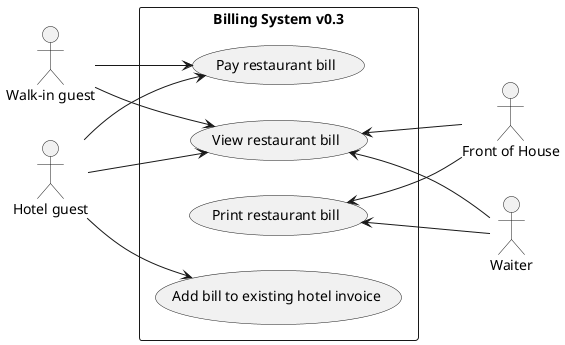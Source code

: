 @startuml

left to right direction

actor "Front of House" as FoH
actor "Walk-in guest" as WG
actor "Hotel guest" as HG
actor Waiter

rectangle "Billing System v0.3" {
    (View restaurant bill) as (TableBillView)
    (Pay restaurant bill) as (TableBillPay)
    (Print restaurant bill) as (TableBillPrint)
    (Add bill to existing hotel invoice) as (TableBillAdd)

    WG --> (TableBillView)
    WG --> (TableBillPay)

    HG --> (TableBillView)
    HG --> (TableBillPay)
    HG --> (TableBillAdd)

    (TableBillView) <-- FoH
    (TableBillPrint) <-- FoH

    (TableBillView) <-- Waiter
    (TableBillPrint) <-- Waiter
}

@enduml
